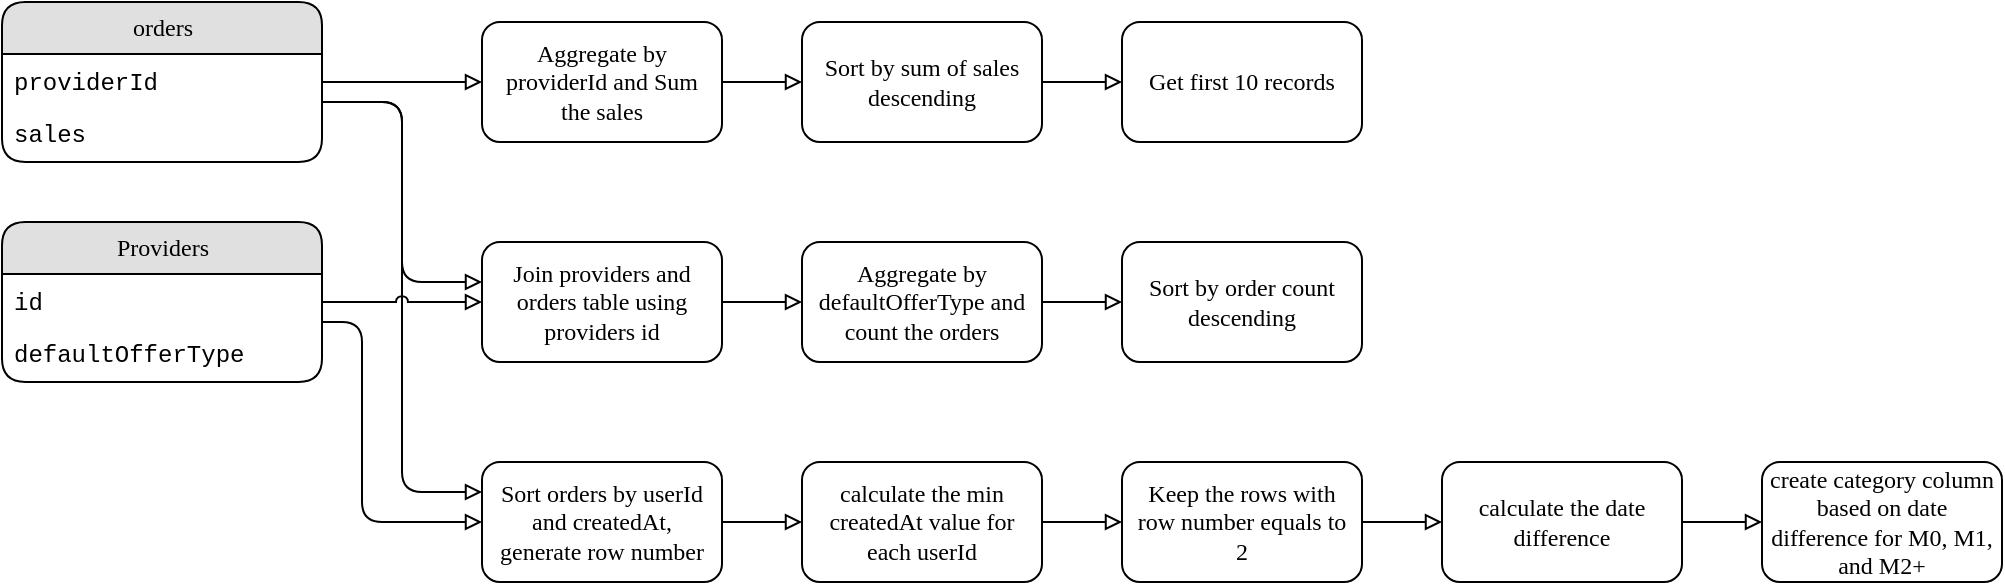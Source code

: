 <mxfile version="24.7.17">
  <diagram name="Page-1" id="5d7acffa-a066-3a61-03fe-96351882024d">
    <mxGraphModel dx="903" dy="688" grid="1" gridSize="10" guides="1" tooltips="1" connect="1" arrows="1" fold="1" page="1" pageScale="1" pageWidth="1100" pageHeight="850" background="#ffffff" math="0" shadow="0">
      <root>
        <mxCell id="0" />
        <mxCell id="1" parent="0" />
        <mxCell id="_Lx0ZSddQz_cPNp6tHrF-43" style="edgeStyle=orthogonalEdgeStyle;shape=connector;curved=0;rounded=1;orthogonalLoop=1;jettySize=auto;html=1;strokeColor=default;align=center;verticalAlign=middle;fontFamily=Helvetica;fontSize=11;fontColor=default;labelBackgroundColor=default;endArrow=block;endFill=0;jumpStyle=arc;" edge="1" parent="1" source="_Lx0ZSddQz_cPNp6tHrF-8" target="_Lx0ZSddQz_cPNp6tHrF-33">
          <mxGeometry relative="1" as="geometry" />
        </mxCell>
        <mxCell id="_Lx0ZSddQz_cPNp6tHrF-56" style="edgeStyle=orthogonalEdgeStyle;shape=connector;curved=0;rounded=1;orthogonalLoop=1;jettySize=auto;html=1;strokeColor=default;align=center;verticalAlign=middle;fontFamily=Helvetica;fontSize=11;fontColor=default;labelBackgroundColor=default;endArrow=block;endFill=0;jumpStyle=arc;" edge="1" parent="1" source="_Lx0ZSddQz_cPNp6tHrF-8" target="_Lx0ZSddQz_cPNp6tHrF-45">
          <mxGeometry relative="1" as="geometry">
            <Array as="points">
              <mxPoint x="240" y="90" />
              <mxPoint x="240" y="180" />
            </Array>
          </mxGeometry>
        </mxCell>
        <mxCell id="_Lx0ZSddQz_cPNp6tHrF-60" style="edgeStyle=orthogonalEdgeStyle;shape=connector;curved=0;rounded=1;orthogonalLoop=1;jettySize=auto;html=1;entryX=0;entryY=0.25;entryDx=0;entryDy=0;strokeColor=default;align=center;verticalAlign=middle;fontFamily=Helvetica;fontSize=11;fontColor=default;labelBackgroundColor=default;endArrow=block;endFill=0;jumpStyle=arc;" edge="1" parent="1" source="_Lx0ZSddQz_cPNp6tHrF-8" target="_Lx0ZSddQz_cPNp6tHrF-54">
          <mxGeometry relative="1" as="geometry">
            <Array as="points">
              <mxPoint x="240" y="90" />
              <mxPoint x="240" y="285" />
            </Array>
          </mxGeometry>
        </mxCell>
        <mxCell id="_Lx0ZSddQz_cPNp6tHrF-8" value="orders" style="swimlane;html=1;fontStyle=0;childLayout=stackLayout;horizontal=1;startSize=26;fillColor=#e0e0e0;horizontalStack=0;resizeParent=1;resizeLast=0;collapsible=1;marginBottom=0;swimlaneFillColor=#ffffff;align=center;rounded=1;shadow=0;comic=0;labelBackgroundColor=none;strokeWidth=1;fontFamily=Verdana;fontSize=12" vertex="1" parent="1">
          <mxGeometry x="40" y="40" width="160" height="80" as="geometry" />
        </mxCell>
        <mxCell id="_Lx0ZSddQz_cPNp6tHrF-9" value="&lt;font face=&quot;Courier New&quot;&gt;providerId&lt;/font&gt;" style="text;html=1;strokeColor=none;fillColor=none;spacingLeft=4;spacingRight=4;whiteSpace=wrap;overflow=hidden;rotatable=0;points=[[0,0.5],[1,0.5]];portConstraint=eastwest;" vertex="1" parent="_Lx0ZSddQz_cPNp6tHrF-8">
          <mxGeometry y="26" width="160" height="26" as="geometry" />
        </mxCell>
        <mxCell id="_Lx0ZSddQz_cPNp6tHrF-10" value="&lt;font face=&quot;Courier New&quot;&gt;sales&lt;/font&gt;" style="text;html=1;strokeColor=none;fillColor=none;spacingLeft=4;spacingRight=4;whiteSpace=wrap;overflow=hidden;rotatable=0;points=[[0,0.5],[1,0.5]];portConstraint=eastwest;" vertex="1" parent="_Lx0ZSddQz_cPNp6tHrF-8">
          <mxGeometry y="52" width="160" height="26" as="geometry" />
        </mxCell>
        <mxCell id="_Lx0ZSddQz_cPNp6tHrF-48" style="edgeStyle=orthogonalEdgeStyle;shape=connector;curved=0;rounded=1;orthogonalLoop=1;jettySize=auto;html=1;strokeColor=default;align=center;verticalAlign=middle;fontFamily=Helvetica;fontSize=11;fontColor=default;labelBackgroundColor=default;endArrow=block;endFill=0;jumpStyle=arc;" edge="1" parent="1" source="_Lx0ZSddQz_cPNp6tHrF-16" target="_Lx0ZSddQz_cPNp6tHrF-45">
          <mxGeometry relative="1" as="geometry" />
        </mxCell>
        <mxCell id="_Lx0ZSddQz_cPNp6tHrF-59" style="edgeStyle=orthogonalEdgeStyle;shape=connector;curved=0;rounded=1;orthogonalLoop=1;jettySize=auto;html=1;entryX=0;entryY=0.5;entryDx=0;entryDy=0;strokeColor=default;align=center;verticalAlign=middle;fontFamily=Helvetica;fontSize=11;fontColor=default;labelBackgroundColor=default;endArrow=block;endFill=0;jumpStyle=arc;" edge="1" parent="1" source="_Lx0ZSddQz_cPNp6tHrF-16" target="_Lx0ZSddQz_cPNp6tHrF-54">
          <mxGeometry relative="1" as="geometry">
            <Array as="points">
              <mxPoint x="220" y="200" />
              <mxPoint x="220" y="300" />
            </Array>
          </mxGeometry>
        </mxCell>
        <mxCell id="_Lx0ZSddQz_cPNp6tHrF-16" value="Providers" style="swimlane;html=1;fontStyle=0;childLayout=stackLayout;horizontal=1;startSize=26;fillColor=#e0e0e0;horizontalStack=0;resizeParent=1;resizeLast=0;collapsible=1;marginBottom=0;swimlaneFillColor=#ffffff;align=center;rounded=1;shadow=0;comic=0;labelBackgroundColor=none;strokeWidth=1;fontFamily=Verdana;fontSize=12" vertex="1" parent="1">
          <mxGeometry x="40" y="150" width="160" height="80" as="geometry">
            <mxRectangle x="190" y="180" width="90" height="30" as="alternateBounds" />
          </mxGeometry>
        </mxCell>
        <mxCell id="_Lx0ZSddQz_cPNp6tHrF-17" value="&lt;font face=&quot;Courier New&quot;&gt;id&lt;/font&gt;" style="text;html=1;strokeColor=none;fillColor=none;spacingLeft=4;spacingRight=4;whiteSpace=wrap;overflow=hidden;rotatable=0;points=[[0,0.5],[1,0.5]];portConstraint=eastwest;" vertex="1" parent="_Lx0ZSddQz_cPNp6tHrF-16">
          <mxGeometry y="26" width="160" height="26" as="geometry" />
        </mxCell>
        <mxCell id="_Lx0ZSddQz_cPNp6tHrF-18" value="&lt;font face=&quot;Courier New&quot;&gt;defaultOfferType&lt;/font&gt;" style="text;html=1;strokeColor=none;fillColor=none;spacingLeft=4;spacingRight=4;whiteSpace=wrap;overflow=hidden;rotatable=0;points=[[0,0.5],[1,0.5]];portConstraint=eastwest;" vertex="1" parent="_Lx0ZSddQz_cPNp6tHrF-16">
          <mxGeometry y="52" width="160" height="26" as="geometry" />
        </mxCell>
        <mxCell id="_Lx0ZSddQz_cPNp6tHrF-40" style="edgeStyle=orthogonalEdgeStyle;shape=connector;curved=0;rounded=1;orthogonalLoop=1;jettySize=auto;html=1;strokeColor=default;align=center;verticalAlign=middle;fontFamily=Helvetica;fontSize=11;fontColor=default;labelBackgroundColor=default;endArrow=block;endFill=0;" edge="1" parent="1" source="_Lx0ZSddQz_cPNp6tHrF-33" target="_Lx0ZSddQz_cPNp6tHrF-38">
          <mxGeometry relative="1" as="geometry" />
        </mxCell>
        <mxCell id="_Lx0ZSddQz_cPNp6tHrF-33" value="&lt;span style=&quot;background-color: initial; font-family: Georgia;&quot;&gt;Aggregate by providerId and Sum the sales&lt;/span&gt;" style="rounded=1;whiteSpace=wrap;html=1;align=center;spacing=5;spacingLeft=0;" vertex="1" parent="1">
          <mxGeometry x="280" y="50" width="120" height="60" as="geometry" />
        </mxCell>
        <mxCell id="_Lx0ZSddQz_cPNp6tHrF-41" style="edgeStyle=orthogonalEdgeStyle;shape=connector;curved=0;rounded=1;orthogonalLoop=1;jettySize=auto;html=1;strokeColor=default;align=center;verticalAlign=middle;fontFamily=Helvetica;fontSize=11;fontColor=default;labelBackgroundColor=default;endArrow=block;endFill=0;" edge="1" parent="1" source="_Lx0ZSddQz_cPNp6tHrF-38" target="_Lx0ZSddQz_cPNp6tHrF-39">
          <mxGeometry relative="1" as="geometry" />
        </mxCell>
        <mxCell id="_Lx0ZSddQz_cPNp6tHrF-38" value="&lt;font face=&quot;Georgia&quot;&gt;Sort by sum of sales descending&lt;/font&gt;" style="rounded=1;whiteSpace=wrap;html=1;align=center;spacing=3;spacingLeft=0;" vertex="1" parent="1">
          <mxGeometry x="440" y="50" width="120" height="60" as="geometry" />
        </mxCell>
        <mxCell id="_Lx0ZSddQz_cPNp6tHrF-39" value="&lt;font face=&quot;Georgia&quot;&gt;Get first 10 records&lt;/font&gt;" style="rounded=1;whiteSpace=wrap;html=1;align=center;spacing=3;spacingLeft=0;" vertex="1" parent="1">
          <mxGeometry x="600" y="50" width="120" height="60" as="geometry" />
        </mxCell>
        <mxCell id="_Lx0ZSddQz_cPNp6tHrF-49" style="edgeStyle=orthogonalEdgeStyle;shape=connector;curved=0;rounded=1;orthogonalLoop=1;jettySize=auto;html=1;strokeColor=default;align=center;verticalAlign=middle;fontFamily=Helvetica;fontSize=11;fontColor=default;labelBackgroundColor=default;endArrow=block;endFill=0;" edge="1" parent="1" source="_Lx0ZSddQz_cPNp6tHrF-45" target="_Lx0ZSddQz_cPNp6tHrF-46">
          <mxGeometry relative="1" as="geometry" />
        </mxCell>
        <mxCell id="_Lx0ZSddQz_cPNp6tHrF-45" value="&lt;span style=&quot;font-family: Georgia; text-align: left; background-color: initial;&quot;&gt;Join providers and orders table using providers id&lt;/span&gt;" style="rounded=1;whiteSpace=wrap;html=1;align=center;spacing=5;spacingLeft=0;" vertex="1" parent="1">
          <mxGeometry x="280" y="160" width="120" height="60" as="geometry" />
        </mxCell>
        <mxCell id="_Lx0ZSddQz_cPNp6tHrF-50" style="edgeStyle=orthogonalEdgeStyle;shape=connector;curved=0;rounded=1;orthogonalLoop=1;jettySize=auto;html=1;strokeColor=default;align=center;verticalAlign=middle;fontFamily=Helvetica;fontSize=11;fontColor=default;labelBackgroundColor=default;endArrow=block;endFill=0;" edge="1" parent="1" source="_Lx0ZSddQz_cPNp6tHrF-46" target="_Lx0ZSddQz_cPNp6tHrF-47">
          <mxGeometry relative="1" as="geometry" />
        </mxCell>
        <mxCell id="_Lx0ZSddQz_cPNp6tHrF-46" value="&lt;span style=&quot;font-family: Georgia; text-align: left; background-color: initial;&quot;&gt;Aggregate by defaultOfferType and count the orders&lt;/span&gt;" style="rounded=1;whiteSpace=wrap;html=1;align=center;spacing=5;spacingLeft=0;" vertex="1" parent="1">
          <mxGeometry x="440" y="160" width="120" height="60" as="geometry" />
        </mxCell>
        <mxCell id="_Lx0ZSddQz_cPNp6tHrF-47" value="&lt;span style=&quot;font-family: Georgia; text-align: left; background-color: initial;&quot;&gt;Sort by order count descending&lt;/span&gt;" style="rounded=1;whiteSpace=wrap;html=1;align=center;spacing=5;spacingLeft=0;" vertex="1" parent="1">
          <mxGeometry x="600" y="160" width="120" height="60" as="geometry" />
        </mxCell>
        <mxCell id="_Lx0ZSddQz_cPNp6tHrF-61" style="edgeStyle=orthogonalEdgeStyle;shape=connector;curved=0;rounded=1;orthogonalLoop=1;jettySize=auto;html=1;strokeColor=default;align=center;verticalAlign=middle;fontFamily=Helvetica;fontSize=11;fontColor=default;labelBackgroundColor=default;endArrow=block;endFill=0;" edge="1" parent="1" source="_Lx0ZSddQz_cPNp6tHrF-54" target="_Lx0ZSddQz_cPNp6tHrF-55">
          <mxGeometry relative="1" as="geometry" />
        </mxCell>
        <mxCell id="_Lx0ZSddQz_cPNp6tHrF-54" value="&lt;span style=&quot;background-color: initial; font-family: Georgia;&quot;&gt;Sort orders by userId and createdAt, generate row number&lt;/span&gt;" style="rounded=1;whiteSpace=wrap;html=1;align=center;spacing=5;spacingLeft=0;" vertex="1" parent="1">
          <mxGeometry x="280" y="270" width="120" height="60" as="geometry" />
        </mxCell>
        <mxCell id="_Lx0ZSddQz_cPNp6tHrF-66" style="edgeStyle=orthogonalEdgeStyle;shape=connector;curved=0;rounded=1;orthogonalLoop=1;jettySize=auto;html=1;strokeColor=default;align=center;verticalAlign=middle;fontFamily=Helvetica;fontSize=11;fontColor=default;labelBackgroundColor=default;endArrow=block;endFill=0;" edge="1" parent="1" source="_Lx0ZSddQz_cPNp6tHrF-55" target="_Lx0ZSddQz_cPNp6tHrF-64">
          <mxGeometry relative="1" as="geometry" />
        </mxCell>
        <mxCell id="_Lx0ZSddQz_cPNp6tHrF-55" value="&lt;font face=&quot;Georgia&quot;&gt;calculate the min createdAt value for each userId&lt;/font&gt;" style="rounded=1;whiteSpace=wrap;html=1;align=center;spacing=5;spacingLeft=0;" vertex="1" parent="1">
          <mxGeometry x="440" y="270" width="120" height="60" as="geometry" />
        </mxCell>
        <mxCell id="_Lx0ZSddQz_cPNp6tHrF-68" style="edgeStyle=orthogonalEdgeStyle;shape=connector;curved=0;rounded=1;orthogonalLoop=1;jettySize=auto;html=1;strokeColor=default;align=center;verticalAlign=middle;fontFamily=Helvetica;fontSize=11;fontColor=default;labelBackgroundColor=default;endArrow=block;endFill=0;" edge="1" parent="1" source="_Lx0ZSddQz_cPNp6tHrF-57" target="_Lx0ZSddQz_cPNp6tHrF-58">
          <mxGeometry relative="1" as="geometry" />
        </mxCell>
        <mxCell id="_Lx0ZSddQz_cPNp6tHrF-57" value="&lt;font face=&quot;Georgia&quot;&gt;calculate the date difference&lt;/font&gt;" style="rounded=1;whiteSpace=wrap;html=1;align=center;spacing=5;spacingLeft=0;" vertex="1" parent="1">
          <mxGeometry x="760" y="270" width="120" height="60" as="geometry" />
        </mxCell>
        <mxCell id="_Lx0ZSddQz_cPNp6tHrF-58" value="&lt;font face=&quot;Georgia&quot;&gt;create category column based on date difference for M0, M1, and M2+&lt;/font&gt;" style="rounded=1;whiteSpace=wrap;html=1;align=center;spacing=5;spacingLeft=0;" vertex="1" parent="1">
          <mxGeometry x="920" y="270" width="120" height="60" as="geometry" />
        </mxCell>
        <mxCell id="_Lx0ZSddQz_cPNp6tHrF-67" style="edgeStyle=orthogonalEdgeStyle;shape=connector;curved=0;rounded=1;orthogonalLoop=1;jettySize=auto;html=1;strokeColor=default;align=center;verticalAlign=middle;fontFamily=Helvetica;fontSize=11;fontColor=default;labelBackgroundColor=default;endArrow=block;endFill=0;" edge="1" parent="1" source="_Lx0ZSddQz_cPNp6tHrF-64" target="_Lx0ZSddQz_cPNp6tHrF-57">
          <mxGeometry relative="1" as="geometry">
            <mxPoint x="890" y="290" as="targetPoint" />
          </mxGeometry>
        </mxCell>
        <mxCell id="_Lx0ZSddQz_cPNp6tHrF-64" value="&lt;font face=&quot;Georgia&quot;&gt;Keep the rows with row number equals to 2&lt;/font&gt;" style="rounded=1;whiteSpace=wrap;html=1;align=center;spacing=5;spacingLeft=0;" vertex="1" parent="1">
          <mxGeometry x="600" y="270" width="120" height="60" as="geometry" />
        </mxCell>
      </root>
    </mxGraphModel>
  </diagram>
</mxfile>
